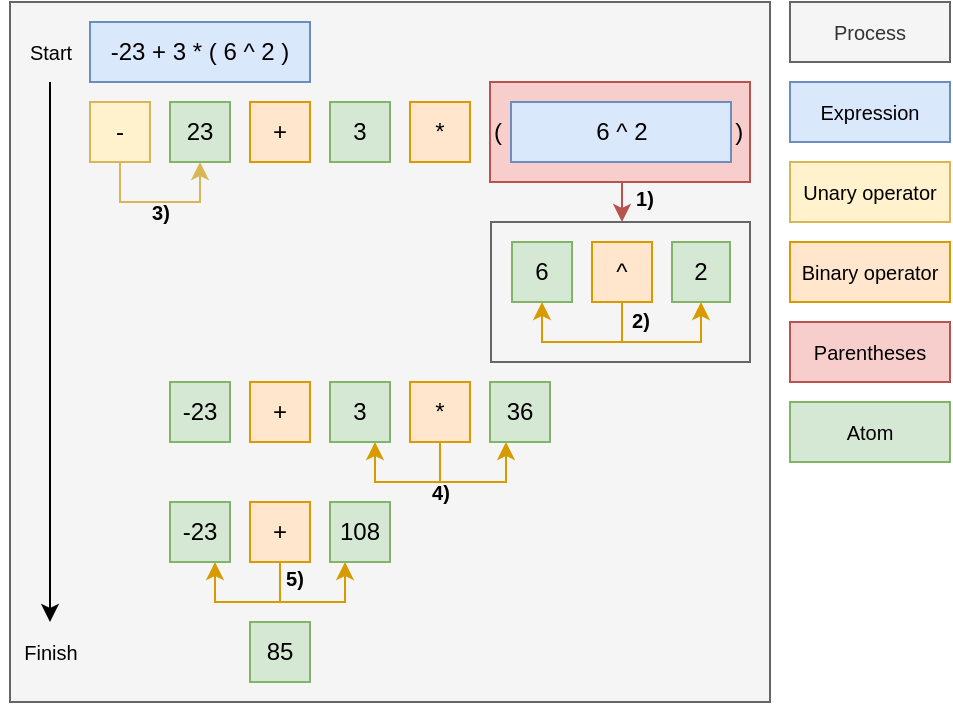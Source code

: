 <mxfile version="21.7.5" type="device">
  <diagram name="Page-1" id="NMJBawRN8JnzJrMokZnd">
    <mxGraphModel dx="673" dy="494" grid="1" gridSize="10" guides="1" tooltips="1" connect="1" arrows="1" fold="1" page="1" pageScale="1" pageWidth="827" pageHeight="1169" math="0" shadow="0">
      <root>
        <mxCell id="0" />
        <mxCell id="1" parent="0" />
        <mxCell id="mno6hQR_YxFKO-npf2fV-60" value="" style="rounded=0;whiteSpace=wrap;html=1;fillColor=#f5f5f5;fontColor=#333333;strokeColor=#666666;" vertex="1" parent="1">
          <mxGeometry x="40" y="40" width="380" height="350" as="geometry" />
        </mxCell>
        <mxCell id="mno6hQR_YxFKO-npf2fV-59" value="" style="rounded=0;whiteSpace=wrap;html=1;fillColor=#f5f5f5;fontColor=#333333;strokeColor=#666666;" vertex="1" parent="1">
          <mxGeometry x="280.5" y="150" width="129.5" height="70" as="geometry" />
        </mxCell>
        <mxCell id="mno6hQR_YxFKO-npf2fV-1" value="-23" style="rounded=0;whiteSpace=wrap;html=1;fillColor=#d5e8d4;strokeColor=#82b366;" vertex="1" parent="1">
          <mxGeometry x="120" y="230" width="30" height="30" as="geometry" />
        </mxCell>
        <mxCell id="mno6hQR_YxFKO-npf2fV-2" value="3" style="rounded=0;whiteSpace=wrap;html=1;fillColor=#d5e8d4;strokeColor=#82b366;" vertex="1" parent="1">
          <mxGeometry x="200" y="230" width="30" height="30" as="geometry" />
        </mxCell>
        <mxCell id="mno6hQR_YxFKO-npf2fV-5" value="+" style="rounded=0;whiteSpace=wrap;html=1;fillColor=#ffe6cc;strokeColor=#d79b00;" vertex="1" parent="1">
          <mxGeometry x="160" y="230" width="30" height="30" as="geometry" />
        </mxCell>
        <mxCell id="mno6hQR_YxFKO-npf2fV-52" style="edgeStyle=orthogonalEdgeStyle;rounded=0;orthogonalLoop=1;jettySize=auto;html=1;exitX=0.5;exitY=1;exitDx=0;exitDy=0;entryX=0.75;entryY=1;entryDx=0;entryDy=0;fillColor=#ffe6cc;strokeColor=#d79b00;" edge="1" parent="1" source="mno6hQR_YxFKO-npf2fV-6" target="mno6hQR_YxFKO-npf2fV-2">
          <mxGeometry relative="1" as="geometry">
            <Array as="points">
              <mxPoint x="255" y="280" />
              <mxPoint x="223" y="280" />
            </Array>
          </mxGeometry>
        </mxCell>
        <mxCell id="mno6hQR_YxFKO-npf2fV-53" style="edgeStyle=orthogonalEdgeStyle;rounded=0;orthogonalLoop=1;jettySize=auto;html=1;exitX=0.5;exitY=1;exitDx=0;exitDy=0;entryX=0.25;entryY=1;entryDx=0;entryDy=0;fillColor=#ffe6cc;strokeColor=#d79b00;" edge="1" parent="1" source="mno6hQR_YxFKO-npf2fV-6" target="mno6hQR_YxFKO-npf2fV-27">
          <mxGeometry relative="1" as="geometry">
            <mxPoint x="312.5" y="270" as="targetPoint" />
            <Array as="points">
              <mxPoint x="255" y="280" />
              <mxPoint x="288" y="280" />
              <mxPoint x="288" y="260" />
            </Array>
          </mxGeometry>
        </mxCell>
        <mxCell id="mno6hQR_YxFKO-npf2fV-6" value="*" style="rounded=0;whiteSpace=wrap;html=1;fillColor=#ffe6cc;strokeColor=#d79b00;" vertex="1" parent="1">
          <mxGeometry x="240" y="230" width="30" height="30" as="geometry" />
        </mxCell>
        <mxCell id="mno6hQR_YxFKO-npf2fV-12" value="Unary operator" style="rounded=0;whiteSpace=wrap;html=1;fillColor=#fff2cc;strokeColor=#d6b656;fontSize=10;" vertex="1" parent="1">
          <mxGeometry x="430" y="120" width="80" height="30" as="geometry" />
        </mxCell>
        <mxCell id="mno6hQR_YxFKO-npf2fV-13" value="Binary operator" style="rounded=0;whiteSpace=wrap;html=1;fillColor=#ffe6cc;strokeColor=#d79b00;fontSize=10;" vertex="1" parent="1">
          <mxGeometry x="430" y="160" width="80" height="30" as="geometry" />
        </mxCell>
        <mxCell id="mno6hQR_YxFKO-npf2fV-14" value="Parentheses" style="rounded=0;whiteSpace=wrap;html=1;align=center;fillColor=#f8cecc;strokeColor=#b85450;fontSize=10;" vertex="1" parent="1">
          <mxGeometry x="430" y="200" width="80" height="30" as="geometry" />
        </mxCell>
        <mxCell id="mno6hQR_YxFKO-npf2fV-15" value="Atom" style="rounded=0;whiteSpace=wrap;html=1;align=center;fillColor=#d5e8d4;strokeColor=#82b366;fontSize=10;" vertex="1" parent="1">
          <mxGeometry x="430" y="240" width="80" height="30" as="geometry" />
        </mxCell>
        <mxCell id="mno6hQR_YxFKO-npf2fV-25" value="Expression" style="rounded=0;whiteSpace=wrap;html=1;fillColor=#dae8fc;strokeColor=#6c8ebf;fontSize=10;" vertex="1" parent="1">
          <mxGeometry x="430" y="80" width="80" height="30" as="geometry" />
        </mxCell>
        <mxCell id="mno6hQR_YxFKO-npf2fV-26" value="-23 + 3 * ( 6 ^ 2 )" style="rounded=0;whiteSpace=wrap;html=1;fillColor=#dae8fc;strokeColor=#6c8ebf;" vertex="1" parent="1">
          <mxGeometry x="80" y="50" width="110" height="30" as="geometry" />
        </mxCell>
        <mxCell id="mno6hQR_YxFKO-npf2fV-27" value="36" style="rounded=0;whiteSpace=wrap;html=1;fillColor=#d5e8d4;strokeColor=#82b366;" vertex="1" parent="1">
          <mxGeometry x="280" y="230" width="30" height="30" as="geometry" />
        </mxCell>
        <mxCell id="mno6hQR_YxFKO-npf2fV-58" style="edgeStyle=orthogonalEdgeStyle;rounded=0;orthogonalLoop=1;jettySize=auto;html=1;exitX=0.5;exitY=1;exitDx=0;exitDy=0;fillColor=#f8cecc;strokeColor=#b85450;" edge="1" parent="1" source="mno6hQR_YxFKO-npf2fV-29">
          <mxGeometry relative="1" as="geometry">
            <mxPoint x="346" y="150" as="targetPoint" />
          </mxGeometry>
        </mxCell>
        <mxCell id="mno6hQR_YxFKO-npf2fV-29" value="(&amp;nbsp; &amp;nbsp; &amp;nbsp; &amp;nbsp; &amp;nbsp; &amp;nbsp; &amp;nbsp; &amp;nbsp; &amp;nbsp; &amp;nbsp; &amp;nbsp; &amp;nbsp; &amp;nbsp; &amp;nbsp; &amp;nbsp; &amp;nbsp; &amp;nbsp; &amp;nbsp;)" style="rounded=0;whiteSpace=wrap;html=1;align=left;fillColor=#f8cecc;strokeColor=#b85450;" vertex="1" parent="1">
          <mxGeometry x="280" y="80" width="130" height="50" as="geometry" />
        </mxCell>
        <mxCell id="mno6hQR_YxFKO-npf2fV-30" value="23" style="rounded=0;whiteSpace=wrap;html=1;fillColor=#d5e8d4;strokeColor=#82b366;" vertex="1" parent="1">
          <mxGeometry x="120" y="90" width="30" height="30" as="geometry" />
        </mxCell>
        <mxCell id="mno6hQR_YxFKO-npf2fV-31" value="3" style="rounded=0;whiteSpace=wrap;html=1;fillColor=#d5e8d4;strokeColor=#82b366;" vertex="1" parent="1">
          <mxGeometry x="200" y="90" width="30" height="30" as="geometry" />
        </mxCell>
        <mxCell id="mno6hQR_YxFKO-npf2fV-32" value="6" style="rounded=0;whiteSpace=wrap;html=1;fillColor=#d5e8d4;strokeColor=#82b366;" vertex="1" parent="1">
          <mxGeometry x="291" y="160" width="30" height="30" as="geometry" />
        </mxCell>
        <mxCell id="mno6hQR_YxFKO-npf2fV-33" value="+" style="rounded=0;whiteSpace=wrap;html=1;fillColor=#ffe6cc;strokeColor=#d79b00;" vertex="1" parent="1">
          <mxGeometry x="160" y="90" width="30" height="30" as="geometry" />
        </mxCell>
        <mxCell id="mno6hQR_YxFKO-npf2fV-34" value="*" style="rounded=0;whiteSpace=wrap;html=1;fillColor=#ffe6cc;strokeColor=#d79b00;" vertex="1" parent="1">
          <mxGeometry x="240" y="90" width="30" height="30" as="geometry" />
        </mxCell>
        <mxCell id="mno6hQR_YxFKO-npf2fV-35" value="2" style="rounded=0;whiteSpace=wrap;html=1;fillColor=#d5e8d4;strokeColor=#82b366;" vertex="1" parent="1">
          <mxGeometry x="371" y="160" width="29" height="30" as="geometry" />
        </mxCell>
        <mxCell id="mno6hQR_YxFKO-npf2fV-54" style="edgeStyle=orthogonalEdgeStyle;rounded=0;orthogonalLoop=1;jettySize=auto;html=1;exitX=0.5;exitY=1;exitDx=0;exitDy=0;entryX=0.5;entryY=1;entryDx=0;entryDy=0;fillColor=#ffe6cc;strokeColor=#d79b00;" edge="1" parent="1" source="mno6hQR_YxFKO-npf2fV-36" target="mno6hQR_YxFKO-npf2fV-32">
          <mxGeometry relative="1" as="geometry" />
        </mxCell>
        <mxCell id="mno6hQR_YxFKO-npf2fV-55" style="edgeStyle=orthogonalEdgeStyle;rounded=0;orthogonalLoop=1;jettySize=auto;html=1;exitX=0.5;exitY=1;exitDx=0;exitDy=0;entryX=0.5;entryY=1;entryDx=0;entryDy=0;fillColor=#ffe6cc;strokeColor=#d79b00;" edge="1" parent="1" source="mno6hQR_YxFKO-npf2fV-36" target="mno6hQR_YxFKO-npf2fV-35">
          <mxGeometry relative="1" as="geometry">
            <Array as="points">
              <mxPoint x="346" y="210" />
              <mxPoint x="386" y="210" />
            </Array>
          </mxGeometry>
        </mxCell>
        <mxCell id="mno6hQR_YxFKO-npf2fV-36" value="^" style="rounded=0;whiteSpace=wrap;html=1;fillColor=#ffe6cc;strokeColor=#d79b00;" vertex="1" parent="1">
          <mxGeometry x="331" y="160" width="30" height="30" as="geometry" />
        </mxCell>
        <mxCell id="mno6hQR_YxFKO-npf2fV-37" value="-" style="rounded=0;whiteSpace=wrap;html=1;fillColor=#fff2cc;strokeColor=#d6b656;" vertex="1" parent="1">
          <mxGeometry x="80" y="90" width="30" height="30" as="geometry" />
        </mxCell>
        <mxCell id="mno6hQR_YxFKO-npf2fV-43" value="-23" style="rounded=0;whiteSpace=wrap;html=1;fillColor=#d5e8d4;strokeColor=#82b366;" vertex="1" parent="1">
          <mxGeometry x="120" y="290" width="30" height="30" as="geometry" />
        </mxCell>
        <mxCell id="mno6hQR_YxFKO-npf2fV-45" style="edgeStyle=orthogonalEdgeStyle;rounded=0;orthogonalLoop=1;jettySize=auto;html=1;exitX=0.5;exitY=1;exitDx=0;exitDy=0;entryX=0.75;entryY=1;entryDx=0;entryDy=0;fillColor=#ffe6cc;strokeColor=#d79b00;" edge="1" parent="1" source="mno6hQR_YxFKO-npf2fV-47" target="mno6hQR_YxFKO-npf2fV-43">
          <mxGeometry relative="1" as="geometry">
            <Array as="points">
              <mxPoint x="175" y="340" />
              <mxPoint x="143" y="340" />
            </Array>
          </mxGeometry>
        </mxCell>
        <mxCell id="mno6hQR_YxFKO-npf2fV-46" style="edgeStyle=orthogonalEdgeStyle;rounded=0;orthogonalLoop=1;jettySize=auto;html=1;exitX=0.5;exitY=1;exitDx=0;exitDy=0;entryX=0.25;entryY=1;entryDx=0;entryDy=0;fillColor=#ffe6cc;strokeColor=#d79b00;" edge="1" parent="1" source="mno6hQR_YxFKO-npf2fV-47">
          <mxGeometry relative="1" as="geometry">
            <Array as="points">
              <mxPoint x="175" y="340" />
              <mxPoint x="208" y="340" />
            </Array>
            <mxPoint x="207.5" y="320" as="targetPoint" />
          </mxGeometry>
        </mxCell>
        <mxCell id="mno6hQR_YxFKO-npf2fV-47" value="+" style="rounded=0;whiteSpace=wrap;html=1;fillColor=#ffe6cc;strokeColor=#d79b00;" vertex="1" parent="1">
          <mxGeometry x="160" y="290" width="30" height="30" as="geometry" />
        </mxCell>
        <mxCell id="mno6hQR_YxFKO-npf2fV-51" value="108" style="rounded=0;whiteSpace=wrap;html=1;fillColor=#d5e8d4;strokeColor=#82b366;" vertex="1" parent="1">
          <mxGeometry x="200" y="290" width="30" height="30" as="geometry" />
        </mxCell>
        <mxCell id="mno6hQR_YxFKO-npf2fV-56" style="edgeStyle=orthogonalEdgeStyle;rounded=0;orthogonalLoop=1;jettySize=auto;html=1;exitX=0.5;exitY=1;exitDx=0;exitDy=0;entryX=0.5;entryY=1;entryDx=0;entryDy=0;fillColor=#fff2cc;strokeColor=#d6b656;" edge="1" parent="1" source="mno6hQR_YxFKO-npf2fV-37" target="mno6hQR_YxFKO-npf2fV-30">
          <mxGeometry relative="1" as="geometry">
            <Array as="points">
              <mxPoint x="95" y="140" />
              <mxPoint x="135" y="140" />
            </Array>
            <mxPoint x="95" y="-30" as="sourcePoint" />
            <mxPoint x="128" y="-30" as="targetPoint" />
          </mxGeometry>
        </mxCell>
        <mxCell id="mno6hQR_YxFKO-npf2fV-57" value="6 ^ 2" style="rounded=0;whiteSpace=wrap;html=1;fillColor=#dae8fc;strokeColor=#6c8ebf;" vertex="1" parent="1">
          <mxGeometry x="290.5" y="90" width="110" height="30" as="geometry" />
        </mxCell>
        <mxCell id="mno6hQR_YxFKO-npf2fV-61" value="85" style="rounded=0;whiteSpace=wrap;html=1;fillColor=#d5e8d4;strokeColor=#82b366;" vertex="1" parent="1">
          <mxGeometry x="160" y="350" width="30" height="30" as="geometry" />
        </mxCell>
        <mxCell id="mno6hQR_YxFKO-npf2fV-65" value="3)" style="text;html=1;align=center;verticalAlign=middle;resizable=0;points=[];autosize=1;strokeColor=none;fillColor=none;fontStyle=1;fontSize=10;" vertex="1" parent="1">
          <mxGeometry x="100" y="130" width="30" height="30" as="geometry" />
        </mxCell>
        <mxCell id="mno6hQR_YxFKO-npf2fV-67" value="1)" style="text;html=1;align=center;verticalAlign=middle;resizable=0;points=[];autosize=1;strokeColor=none;fillColor=none;fontStyle=1;fontSize=10;" vertex="1" parent="1">
          <mxGeometry x="342" y="123" width="30" height="30" as="geometry" />
        </mxCell>
        <mxCell id="mno6hQR_YxFKO-npf2fV-68" value="2)" style="text;html=1;align=center;verticalAlign=middle;resizable=0;points=[];autosize=1;strokeColor=none;fillColor=none;fontStyle=1;fontSize=10;" vertex="1" parent="1">
          <mxGeometry x="340" y="184" width="30" height="30" as="geometry" />
        </mxCell>
        <mxCell id="mno6hQR_YxFKO-npf2fV-69" value="4)" style="text;html=1;align=center;verticalAlign=middle;resizable=0;points=[];autosize=1;strokeColor=none;fillColor=none;fontStyle=1;fontSize=10;" vertex="1" parent="1">
          <mxGeometry x="240" y="270" width="30" height="30" as="geometry" />
        </mxCell>
        <mxCell id="mno6hQR_YxFKO-npf2fV-70" value="5)" style="text;html=1;align=center;verticalAlign=middle;resizable=0;points=[];autosize=1;strokeColor=none;fillColor=none;fontStyle=1;fontSize=10;" vertex="1" parent="1">
          <mxGeometry x="167" y="313" width="30" height="30" as="geometry" />
        </mxCell>
        <mxCell id="mno6hQR_YxFKO-npf2fV-73" value="Process" style="rounded=0;whiteSpace=wrap;html=1;fillColor=#f5f5f5;strokeColor=#666666;fontColor=#333333;fontSize=10;verticalAlign=middle;" vertex="1" parent="1">
          <mxGeometry x="430" y="40" width="80" height="30" as="geometry" />
        </mxCell>
        <mxCell id="mno6hQR_YxFKO-npf2fV-75" value="" style="endArrow=classic;html=1;rounded=0;" edge="1" parent="1">
          <mxGeometry width="50" height="50" relative="1" as="geometry">
            <mxPoint x="60" y="80" as="sourcePoint" />
            <mxPoint x="60" y="350" as="targetPoint" />
          </mxGeometry>
        </mxCell>
        <mxCell id="mno6hQR_YxFKO-npf2fV-76" value="Start" style="text;html=1;align=center;verticalAlign=middle;resizable=0;points=[];autosize=1;strokeColor=none;fillColor=none;fontSize=10;" vertex="1" parent="1">
          <mxGeometry x="40" y="50" width="40" height="30" as="geometry" />
        </mxCell>
        <mxCell id="mno6hQR_YxFKO-npf2fV-77" value="Finish" style="text;html=1;align=center;verticalAlign=middle;resizable=0;points=[];autosize=1;strokeColor=none;fillColor=none;fontSize=10;" vertex="1" parent="1">
          <mxGeometry x="35" y="350" width="50" height="30" as="geometry" />
        </mxCell>
      </root>
    </mxGraphModel>
  </diagram>
</mxfile>
